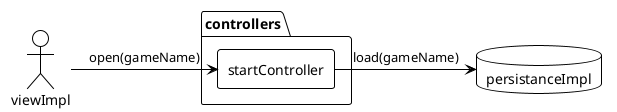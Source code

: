 @startuml colaboration-propose-combination-core
!theme plain

actor viewImpl
database persistanceImpl

package controllers {
    agent startController
}


viewImpl -right-> startController :open(gameName)
startController -right-> persistanceImpl :load(gameName)

@enduml